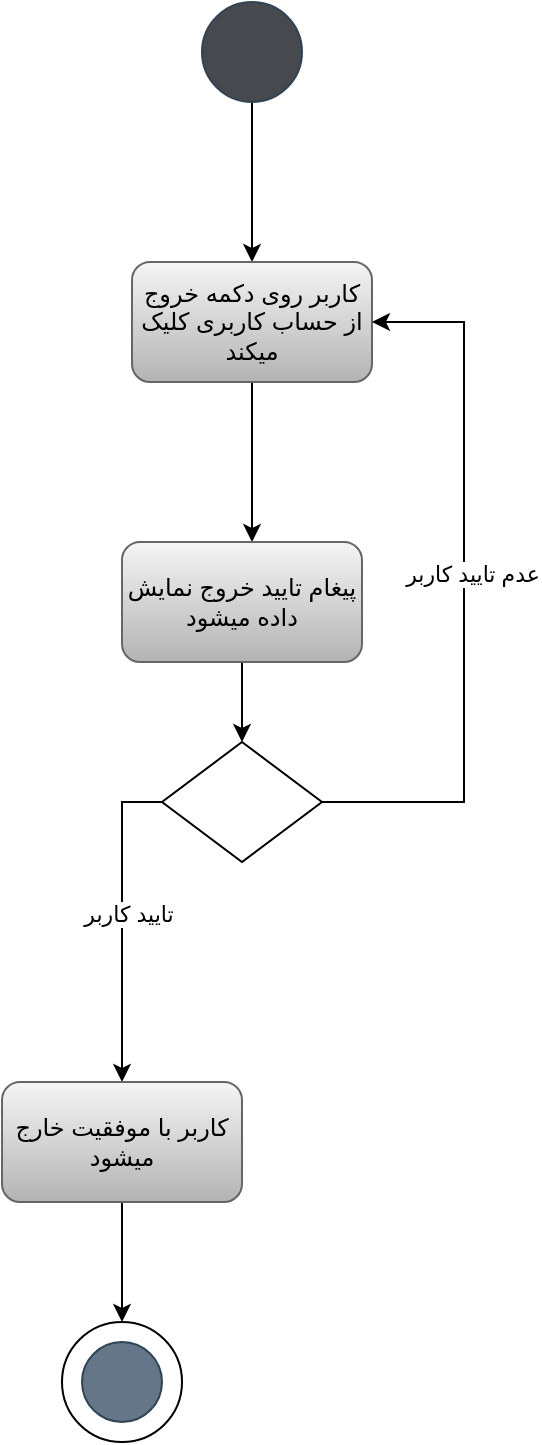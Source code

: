 <mxfile version="26.0.7">
  <diagram name="Page-1" id="O0bb-i-H4ZPhRPqisjEb">
    <mxGraphModel dx="1364" dy="795" grid="1" gridSize="10" guides="1" tooltips="1" connect="1" arrows="1" fold="1" page="1" pageScale="1" pageWidth="3300" pageHeight="4681" math="0" shadow="0">
      <root>
        <mxCell id="0" />
        <mxCell id="1" parent="0" />
        <mxCell id="2IGZM2jgDLQiRXw3n7Fm-3" style="edgeStyle=orthogonalEdgeStyle;rounded=0;orthogonalLoop=1;jettySize=auto;html=1;exitX=0.5;exitY=1;exitDx=0;exitDy=0;" edge="1" parent="1" source="2IGZM2jgDLQiRXw3n7Fm-1" target="2IGZM2jgDLQiRXw3n7Fm-2">
          <mxGeometry relative="1" as="geometry" />
        </mxCell>
        <mxCell id="2IGZM2jgDLQiRXw3n7Fm-1" value="" style="ellipse;whiteSpace=wrap;html=1;aspect=fixed;fillColor=light-dark(#464a4e, #7d8c9b);strokeColor=#314354;fontColor=#ffffff;" vertex="1" parent="1">
          <mxGeometry x="670" y="40" width="50" height="50" as="geometry" />
        </mxCell>
        <mxCell id="2IGZM2jgDLQiRXw3n7Fm-4" style="edgeStyle=orthogonalEdgeStyle;rounded=0;orthogonalLoop=1;jettySize=auto;html=1;exitX=0.5;exitY=1;exitDx=0;exitDy=0;" edge="1" parent="1" source="2IGZM2jgDLQiRXw3n7Fm-2">
          <mxGeometry relative="1" as="geometry">
            <mxPoint x="695" y="310" as="targetPoint" />
          </mxGeometry>
        </mxCell>
        <mxCell id="2IGZM2jgDLQiRXw3n7Fm-2" value="کاربر روی دکمه خروج از حساب کاربری کلیک میکند" style="rounded=1;whiteSpace=wrap;html=1;fillColor=#f5f5f5;gradientColor=#b3b3b3;strokeColor=#666666;" vertex="1" parent="1">
          <mxGeometry x="635" y="170" width="120" height="60" as="geometry" />
        </mxCell>
        <mxCell id="2IGZM2jgDLQiRXw3n7Fm-10" style="edgeStyle=orthogonalEdgeStyle;rounded=0;orthogonalLoop=1;jettySize=auto;html=1;exitX=0.5;exitY=1;exitDx=0;exitDy=0;entryX=0.5;entryY=0;entryDx=0;entryDy=0;" edge="1" parent="1" source="2IGZM2jgDLQiRXw3n7Fm-5" target="2IGZM2jgDLQiRXw3n7Fm-6">
          <mxGeometry relative="1" as="geometry" />
        </mxCell>
        <mxCell id="2IGZM2jgDLQiRXw3n7Fm-5" value="پیغام تایید خروج نمایش داده میشود" style="rounded=1;whiteSpace=wrap;html=1;fillColor=#f5f5f5;gradientColor=#b3b3b3;strokeColor=#666666;" vertex="1" parent="1">
          <mxGeometry x="630" y="310" width="120" height="60" as="geometry" />
        </mxCell>
        <mxCell id="2IGZM2jgDLQiRXw3n7Fm-7" style="edgeStyle=orthogonalEdgeStyle;rounded=0;orthogonalLoop=1;jettySize=auto;html=1;exitX=1;exitY=0.5;exitDx=0;exitDy=0;entryX=1;entryY=0.5;entryDx=0;entryDy=0;" edge="1" parent="1" source="2IGZM2jgDLQiRXw3n7Fm-6" target="2IGZM2jgDLQiRXw3n7Fm-2">
          <mxGeometry relative="1" as="geometry">
            <mxPoint x="800" y="200" as="targetPoint" />
            <Array as="points">
              <mxPoint x="801" y="440" />
              <mxPoint x="801" y="200" />
            </Array>
          </mxGeometry>
        </mxCell>
        <mxCell id="2IGZM2jgDLQiRXw3n7Fm-8" value="عدم تایید کاربر" style="edgeLabel;html=1;align=center;verticalAlign=middle;resizable=0;points=[];" vertex="1" connectable="0" parent="2IGZM2jgDLQiRXw3n7Fm-7">
          <mxGeometry x="0.04" y="-4" relative="1" as="geometry">
            <mxPoint as="offset" />
          </mxGeometry>
        </mxCell>
        <mxCell id="2IGZM2jgDLQiRXw3n7Fm-11" style="edgeStyle=orthogonalEdgeStyle;rounded=0;orthogonalLoop=1;jettySize=auto;html=1;exitX=0;exitY=0.5;exitDx=0;exitDy=0;" edge="1" parent="1" source="2IGZM2jgDLQiRXw3n7Fm-6">
          <mxGeometry relative="1" as="geometry">
            <mxPoint x="630" y="580" as="targetPoint" />
          </mxGeometry>
        </mxCell>
        <mxCell id="2IGZM2jgDLQiRXw3n7Fm-12" value="تایید کاربر" style="edgeLabel;html=1;align=center;verticalAlign=middle;resizable=0;points=[];" vertex="1" connectable="0" parent="2IGZM2jgDLQiRXw3n7Fm-11">
          <mxGeometry x="-0.053" y="3" relative="1" as="geometry">
            <mxPoint as="offset" />
          </mxGeometry>
        </mxCell>
        <mxCell id="2IGZM2jgDLQiRXw3n7Fm-6" value="" style="rhombus;whiteSpace=wrap;html=1;" vertex="1" parent="1">
          <mxGeometry x="650" y="410" width="80" height="60" as="geometry" />
        </mxCell>
        <mxCell id="2IGZM2jgDLQiRXw3n7Fm-16" style="edgeStyle=orthogonalEdgeStyle;rounded=0;orthogonalLoop=1;jettySize=auto;html=1;exitX=0.5;exitY=1;exitDx=0;exitDy=0;entryX=0.5;entryY=0;entryDx=0;entryDy=0;" edge="1" parent="1" source="2IGZM2jgDLQiRXw3n7Fm-13" target="2IGZM2jgDLQiRXw3n7Fm-14">
          <mxGeometry relative="1" as="geometry" />
        </mxCell>
        <mxCell id="2IGZM2jgDLQiRXw3n7Fm-13" value="کاربر با موفقیت خارج میشود" style="rounded=1;whiteSpace=wrap;html=1;fillColor=#f5f5f5;gradientColor=#b3b3b3;strokeColor=#666666;" vertex="1" parent="1">
          <mxGeometry x="570" y="580" width="120" height="60" as="geometry" />
        </mxCell>
        <mxCell id="2IGZM2jgDLQiRXw3n7Fm-14" value="" style="ellipse;whiteSpace=wrap;html=1;aspect=fixed;" vertex="1" parent="1">
          <mxGeometry x="600" y="700" width="60" height="60" as="geometry" />
        </mxCell>
        <mxCell id="2IGZM2jgDLQiRXw3n7Fm-15" value="" style="ellipse;whiteSpace=wrap;html=1;aspect=fixed;fillColor=#647687;fontColor=#ffffff;strokeColor=#314354;" vertex="1" parent="1">
          <mxGeometry x="610" y="710" width="40" height="40" as="geometry" />
        </mxCell>
      </root>
    </mxGraphModel>
  </diagram>
</mxfile>
